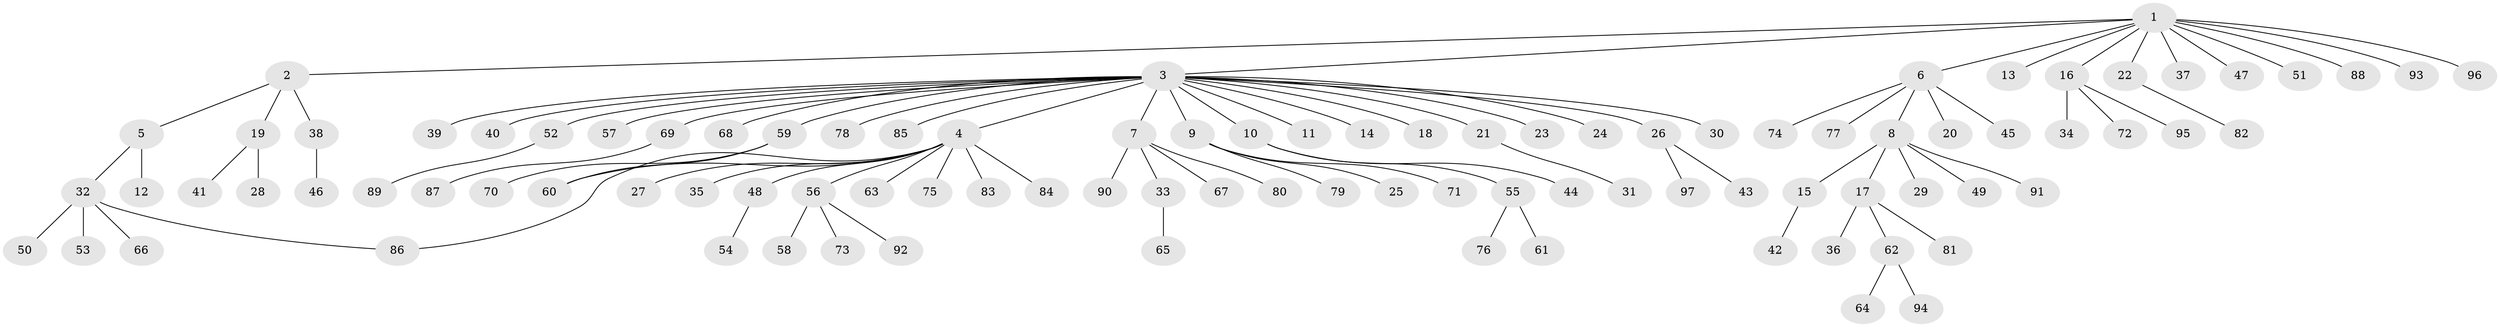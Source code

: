 // coarse degree distribution, {1: 0.9375, 35: 0.020833333333333332, 12: 0.020833333333333332, 2: 0.020833333333333332}
// Generated by graph-tools (version 1.1) at 2025/50/03/04/25 21:50:54]
// undirected, 97 vertices, 98 edges
graph export_dot {
graph [start="1"]
  node [color=gray90,style=filled];
  1;
  2;
  3;
  4;
  5;
  6;
  7;
  8;
  9;
  10;
  11;
  12;
  13;
  14;
  15;
  16;
  17;
  18;
  19;
  20;
  21;
  22;
  23;
  24;
  25;
  26;
  27;
  28;
  29;
  30;
  31;
  32;
  33;
  34;
  35;
  36;
  37;
  38;
  39;
  40;
  41;
  42;
  43;
  44;
  45;
  46;
  47;
  48;
  49;
  50;
  51;
  52;
  53;
  54;
  55;
  56;
  57;
  58;
  59;
  60;
  61;
  62;
  63;
  64;
  65;
  66;
  67;
  68;
  69;
  70;
  71;
  72;
  73;
  74;
  75;
  76;
  77;
  78;
  79;
  80;
  81;
  82;
  83;
  84;
  85;
  86;
  87;
  88;
  89;
  90;
  91;
  92;
  93;
  94;
  95;
  96;
  97;
  1 -- 2;
  1 -- 3;
  1 -- 6;
  1 -- 13;
  1 -- 16;
  1 -- 22;
  1 -- 37;
  1 -- 47;
  1 -- 51;
  1 -- 88;
  1 -- 93;
  1 -- 96;
  2 -- 5;
  2 -- 19;
  2 -- 38;
  3 -- 4;
  3 -- 7;
  3 -- 9;
  3 -- 10;
  3 -- 11;
  3 -- 14;
  3 -- 18;
  3 -- 21;
  3 -- 23;
  3 -- 24;
  3 -- 26;
  3 -- 30;
  3 -- 39;
  3 -- 40;
  3 -- 52;
  3 -- 57;
  3 -- 59;
  3 -- 68;
  3 -- 69;
  3 -- 78;
  3 -- 85;
  4 -- 27;
  4 -- 35;
  4 -- 48;
  4 -- 56;
  4 -- 60;
  4 -- 63;
  4 -- 75;
  4 -- 83;
  4 -- 84;
  4 -- 86;
  5 -- 12;
  5 -- 32;
  6 -- 8;
  6 -- 20;
  6 -- 45;
  6 -- 74;
  6 -- 77;
  7 -- 33;
  7 -- 67;
  7 -- 80;
  7 -- 90;
  8 -- 15;
  8 -- 17;
  8 -- 29;
  8 -- 49;
  8 -- 91;
  9 -- 25;
  9 -- 71;
  9 -- 79;
  10 -- 44;
  10 -- 55;
  15 -- 42;
  16 -- 34;
  16 -- 72;
  16 -- 95;
  17 -- 36;
  17 -- 62;
  17 -- 81;
  19 -- 28;
  19 -- 41;
  21 -- 31;
  22 -- 82;
  26 -- 43;
  26 -- 97;
  32 -- 50;
  32 -- 53;
  32 -- 66;
  32 -- 86;
  33 -- 65;
  38 -- 46;
  48 -- 54;
  52 -- 89;
  55 -- 61;
  55 -- 76;
  56 -- 58;
  56 -- 73;
  56 -- 92;
  59 -- 60;
  59 -- 70;
  62 -- 64;
  62 -- 94;
  69 -- 87;
}

